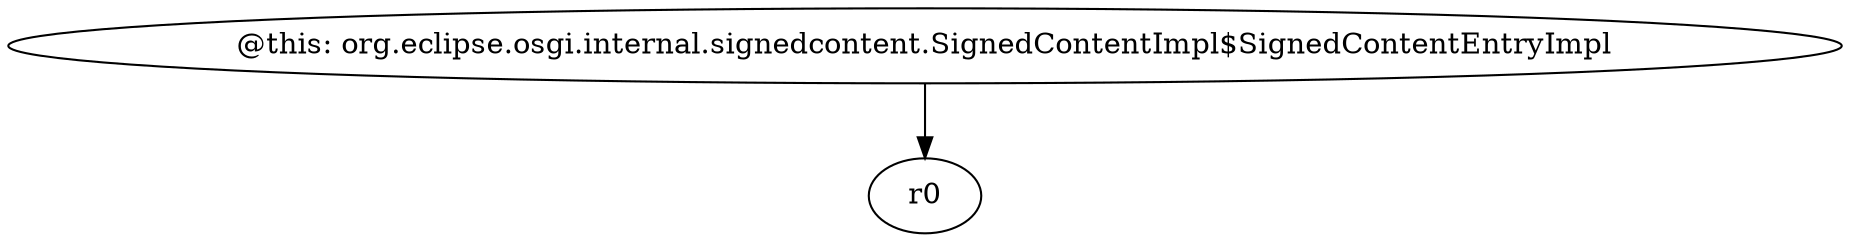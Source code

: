digraph g {
0[label="@this: org.eclipse.osgi.internal.signedcontent.SignedContentImpl$SignedContentEntryImpl"]
1[label="r0"]
0->1[label=""]
}